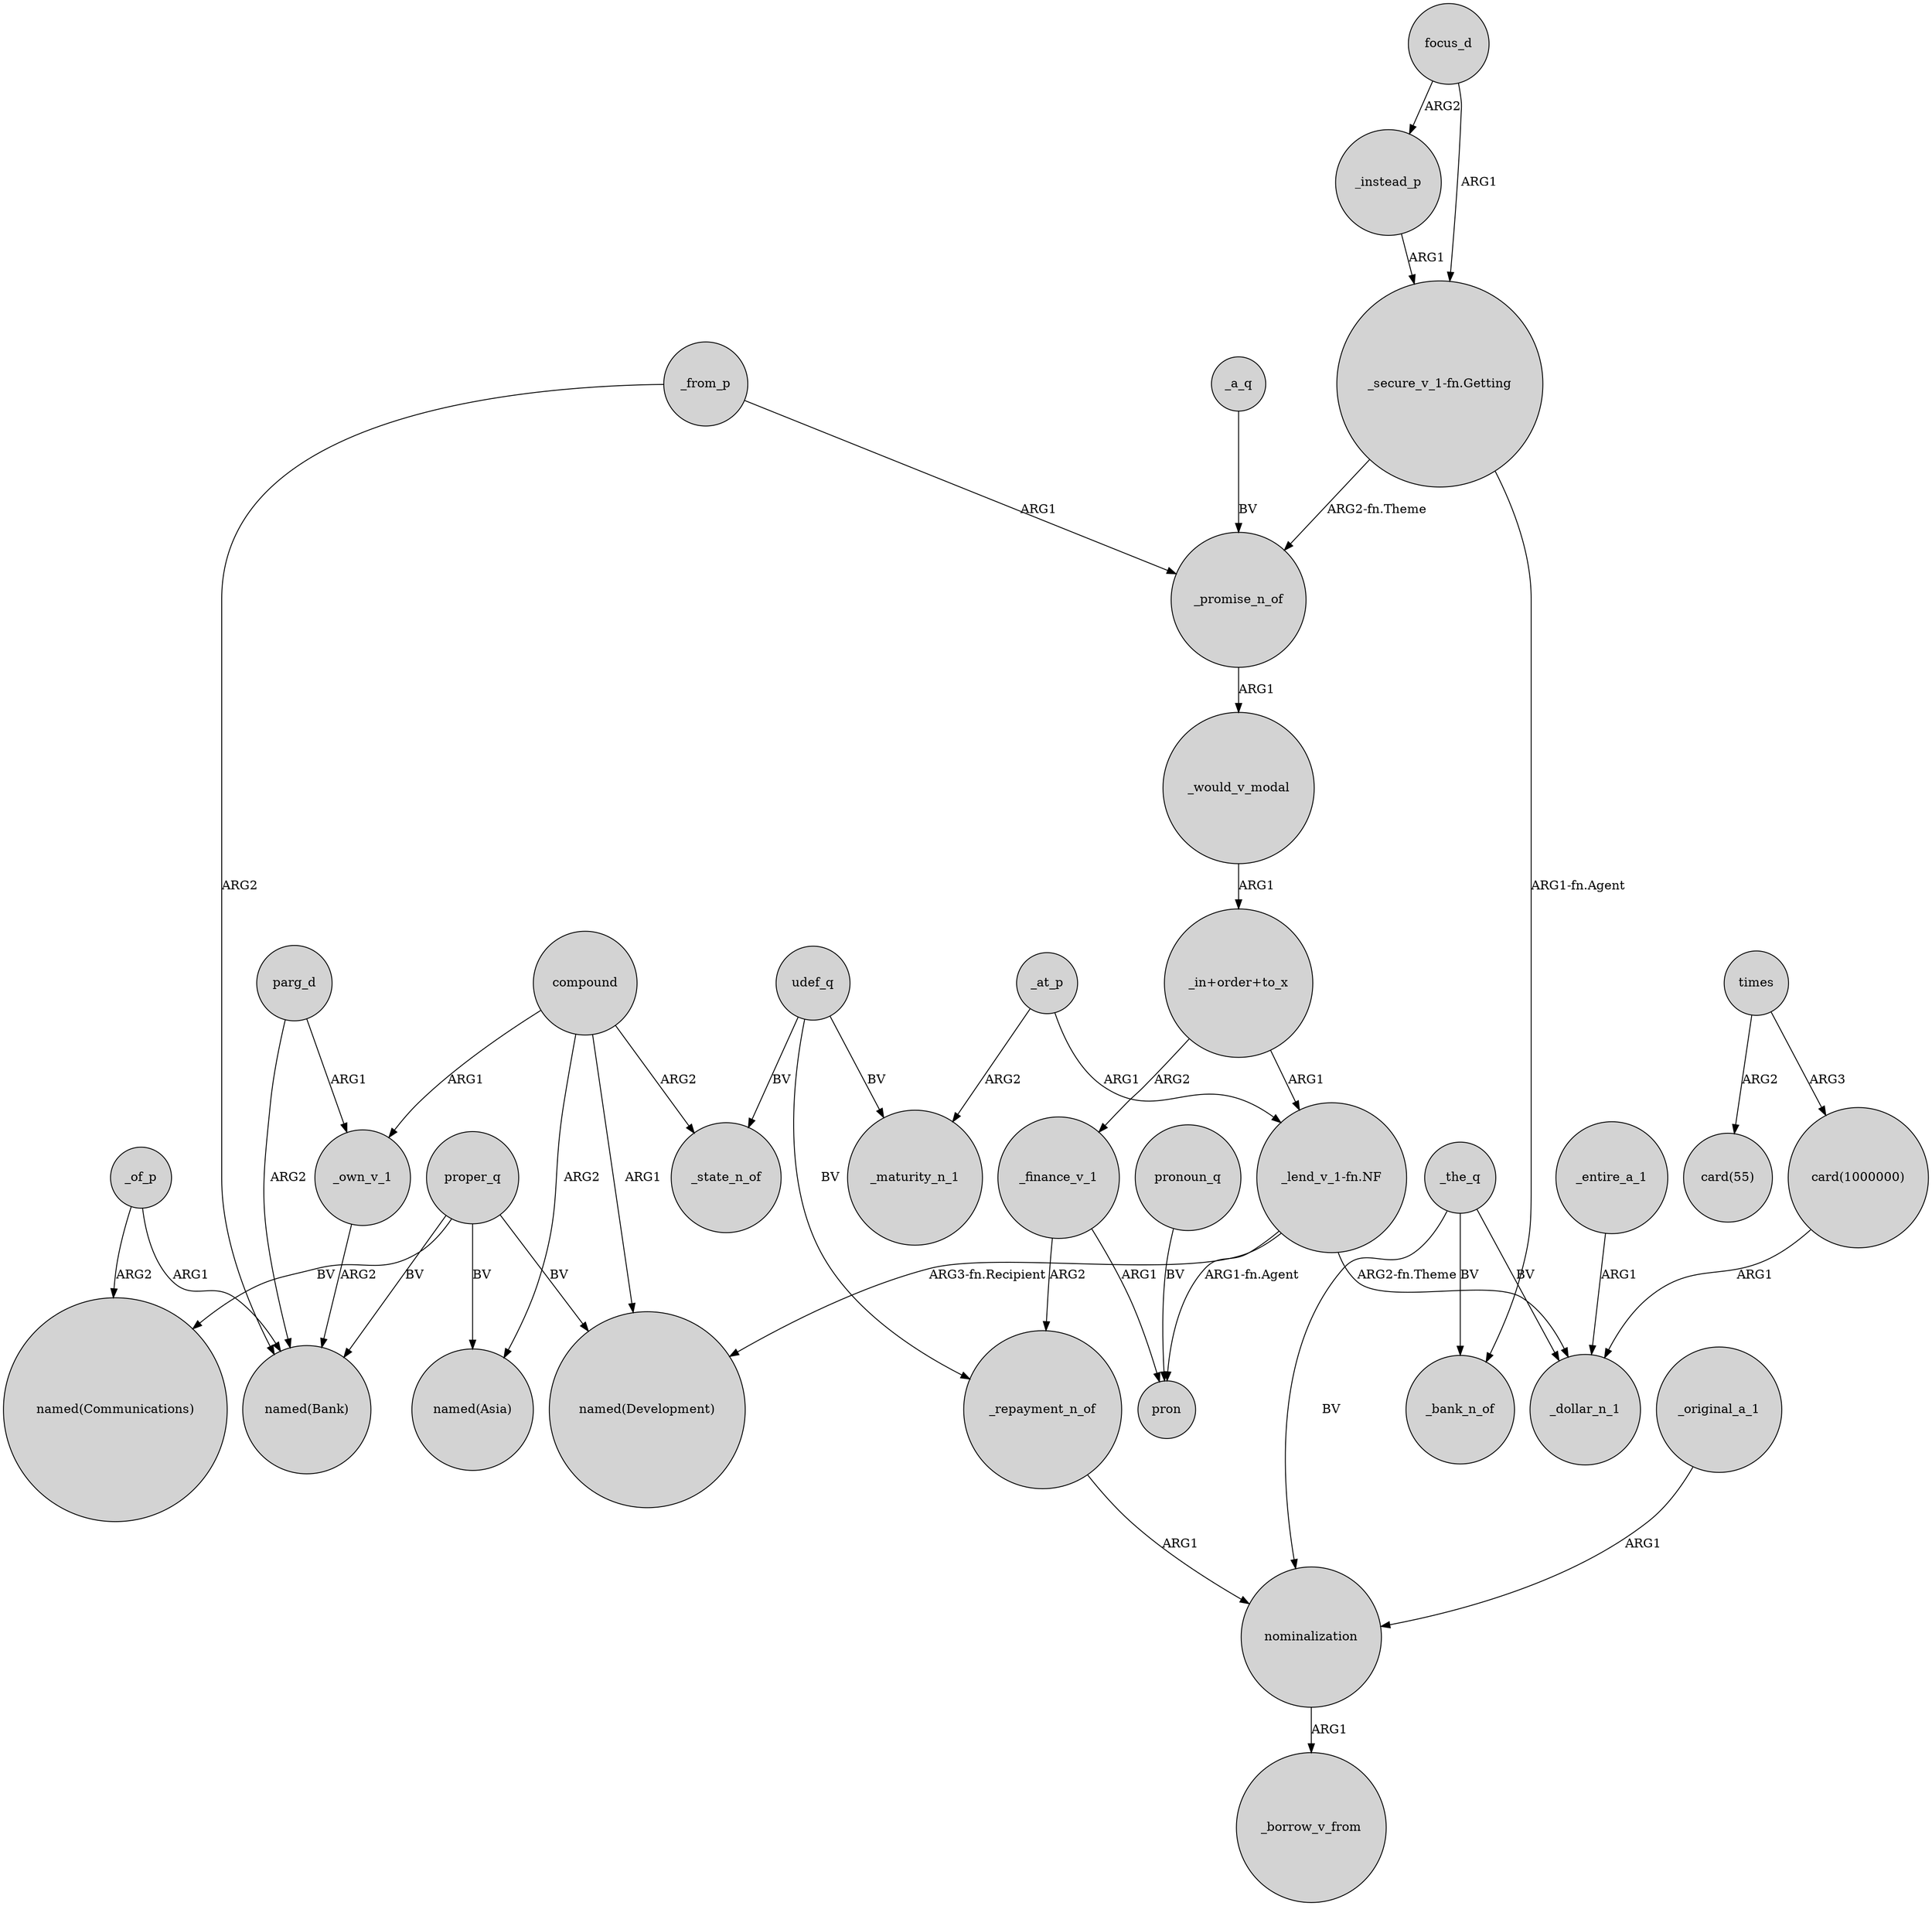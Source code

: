 digraph {
	node [shape=circle style=filled]
	"card(1000000)" -> _dollar_n_1 [label=ARG1]
	"_in+order+to_x" -> "_lend_v_1-fn.NF" [label=ARG1]
	"_lend_v_1-fn.NF" -> _dollar_n_1 [label="ARG2-fn.Theme"]
	_a_q -> _promise_n_of [label=BV]
	parg_d -> "named(Bank)" [label=ARG2]
	parg_d -> _own_v_1 [label=ARG1]
	_the_q -> nominalization [label=BV]
	proper_q -> "named(Development)" [label=BV]
	udef_q -> _repayment_n_of [label=BV]
	udef_q -> _state_n_of [label=BV]
	_original_a_1 -> nominalization [label=ARG1]
	proper_q -> "named(Communications)" [label=BV]
	nominalization -> _borrow_v_from [label=ARG1]
	_would_v_modal -> "_in+order+to_x" [label=ARG1]
	_the_q -> _dollar_n_1 [label=BV]
	_instead_p -> "_secure_v_1-fn.Getting" [label=ARG1]
	compound -> _state_n_of [label=ARG2]
	compound -> _own_v_1 [label=ARG1]
	_finance_v_1 -> _repayment_n_of [label=ARG2]
	udef_q -> _maturity_n_1 [label=BV]
	"_lend_v_1-fn.NF" -> "named(Development)" [label="ARG3-fn.Recipient"]
	_finance_v_1 -> pron [label=ARG1]
	proper_q -> "named(Bank)" [label=BV]
	pronoun_q -> pron [label=BV]
	_promise_n_of -> _would_v_modal [label=ARG1]
	_from_p -> "named(Bank)" [label=ARG2]
	compound -> "named(Asia)" [label=ARG2]
	_the_q -> _bank_n_of [label=BV]
	_of_p -> "named(Bank)" [label=ARG1]
	_repayment_n_of -> nominalization [label=ARG1]
	_entire_a_1 -> _dollar_n_1 [label=ARG1]
	times -> "card(1000000)" [label=ARG3]
	_at_p -> _maturity_n_1 [label=ARG2]
	focus_d -> "_secure_v_1-fn.Getting" [label=ARG1]
	"_secure_v_1-fn.Getting" -> _bank_n_of [label="ARG1-fn.Agent"]
	"_lend_v_1-fn.NF" -> pron [label="ARG1-fn.Agent"]
	"_secure_v_1-fn.Getting" -> _promise_n_of [label="ARG2-fn.Theme"]
	_from_p -> _promise_n_of [label=ARG1]
	_at_p -> "_lend_v_1-fn.NF" [label=ARG1]
	_own_v_1 -> "named(Bank)" [label=ARG2]
	compound -> "named(Development)" [label=ARG1]
	"_in+order+to_x" -> _finance_v_1 [label=ARG2]
	_of_p -> "named(Communications)" [label=ARG2]
	proper_q -> "named(Asia)" [label=BV]
	focus_d -> _instead_p [label=ARG2]
	times -> "card(55)" [label=ARG2]
}
